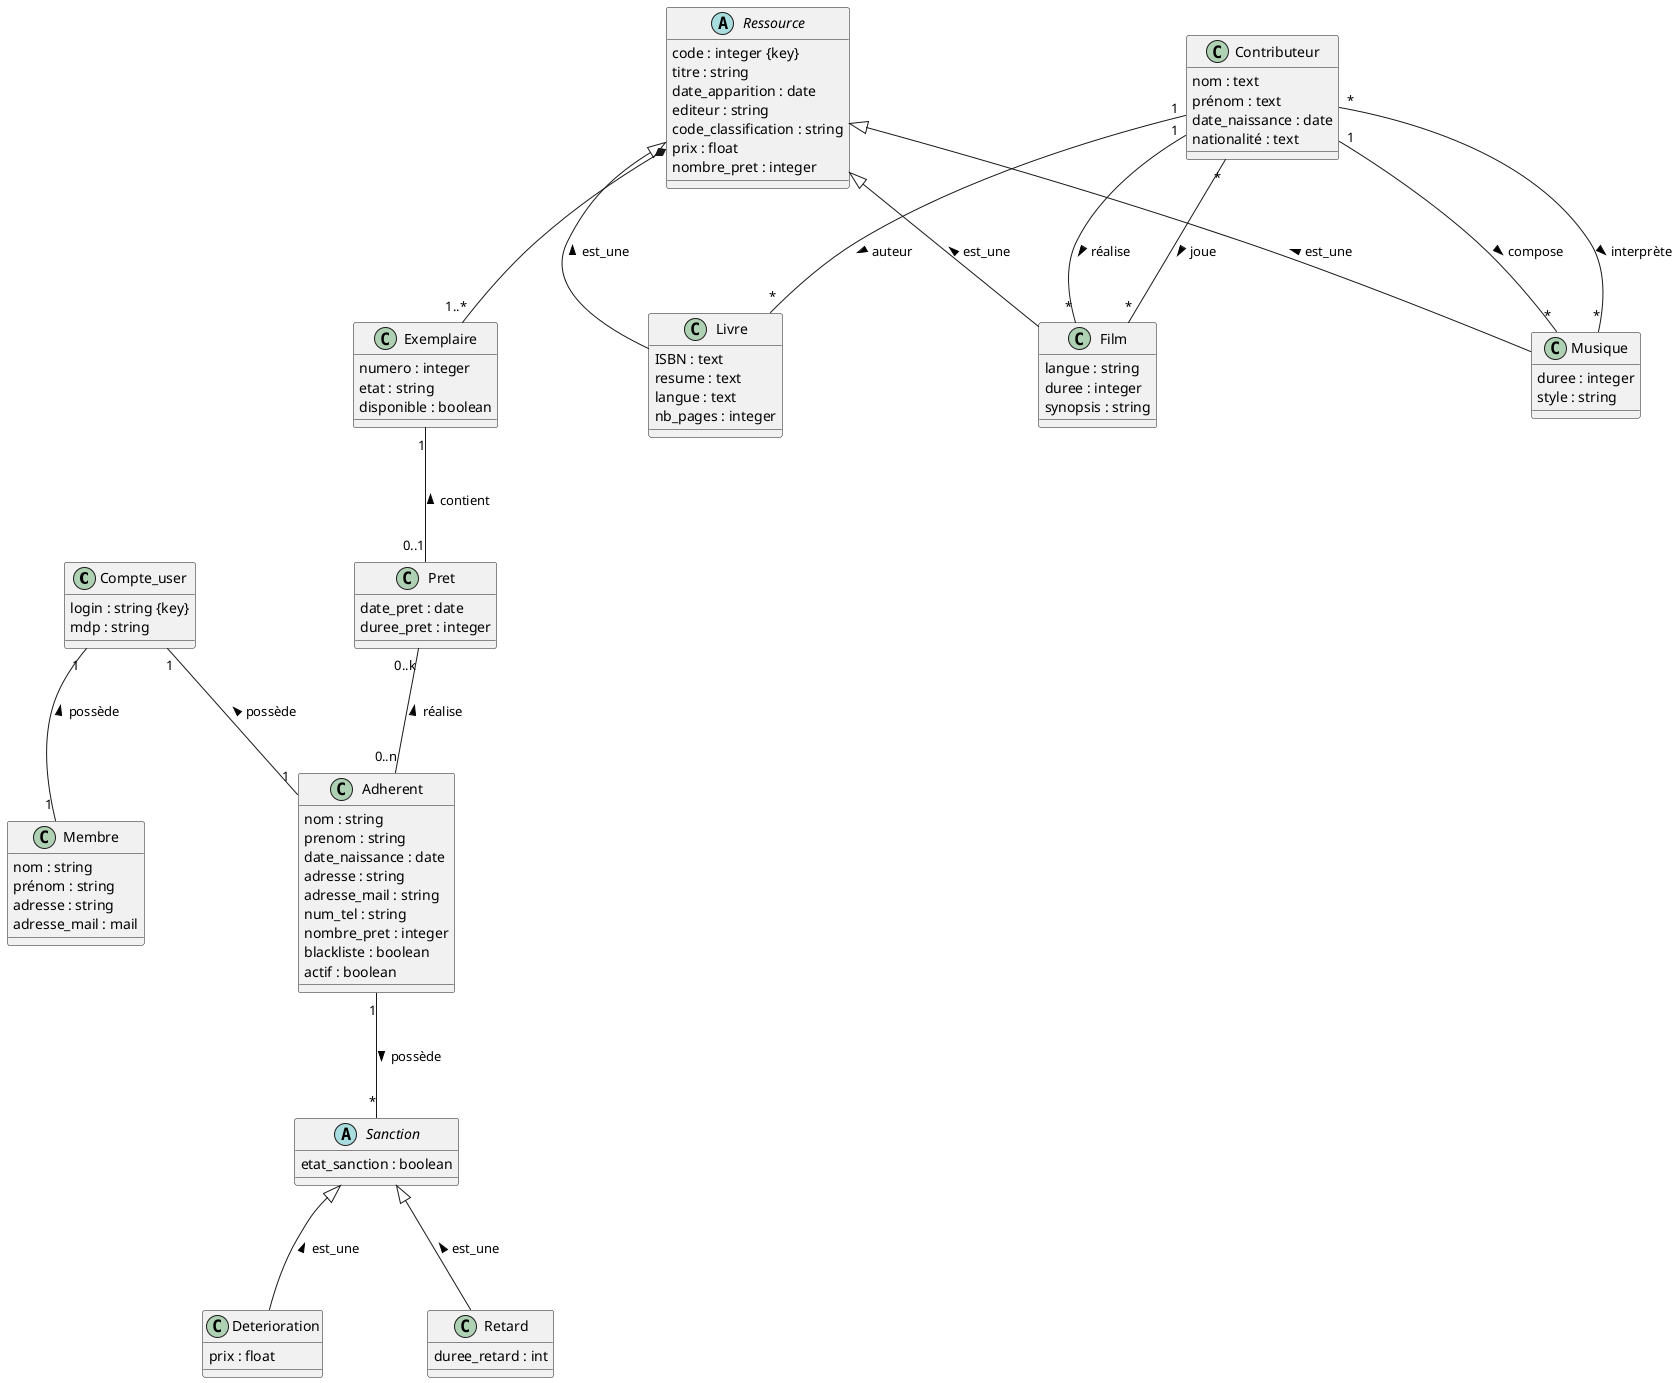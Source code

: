 @startuml
skinparam nodesep 105
skinparam ranksep 105
class Compte_user {
login : string {key}
mdp : string
}

class Pret{
date_pret : date
duree_pret : integer
}

abstract class Ressource {
code : integer {key}
titre : string
date_apparition : date
editeur : string
code_classification : string
prix : float
nombre_pret : integer
}


class Exemplaire {
numero : integer
etat : string
disponible : boolean
}

class Livre {
ISBN : text
resume : text
langue : text
nb_pages : integer
}


class Film {
langue : string
duree : integer
synopsis : string
}

class Musique {
duree : integer
style : string
}



class Membre {
nom : string
prénom : string
adresse : string
adresse_mail : mail
}

class Adherent {
nom : string
prenom : string
date_naissance : date
adresse : string
adresse_mail : string
num_tel : string
nombre_pret : integer
blackliste : boolean
actif : boolean
}

class Contributeur {
nom : text
prénom : text
date_naissance : date
nationalité : text
}

abstract class Sanction {
etat_sanction : boolean
}

class Deterioration {
prix : float
}

class Retard {
duree_retard : int
}


Contributeur "1" -- "*" Livre: auteur >
Contributeur "1" -- "*" Film: réalise >
Contributeur "*" -- "*" Film: joue >
Contributeur "1" -- "*" Musique: compose >
Contributeur "*" -- "*" Musique: interprète >

Ressource <|-- Film: est_une <
Ressource <|-- Musique: est_une <
Compte_user "1" -- "1" Adherent: possède <
Compte_user "1" -- "1" Membre: possède <
Ressource *-- "1..*" Exemplaire
Exemplaire "1" -- "0..1" Pret: contient <
Pret "0..k" -- "0..n" Adherent: réalise <
Ressource <|-- Livre: est_une <

Adherent "1" -- "*" Sanction: possède >
Sanction <|-- Deterioration: est_une <
Sanction <|-- Retard: est_une <
@enduml
